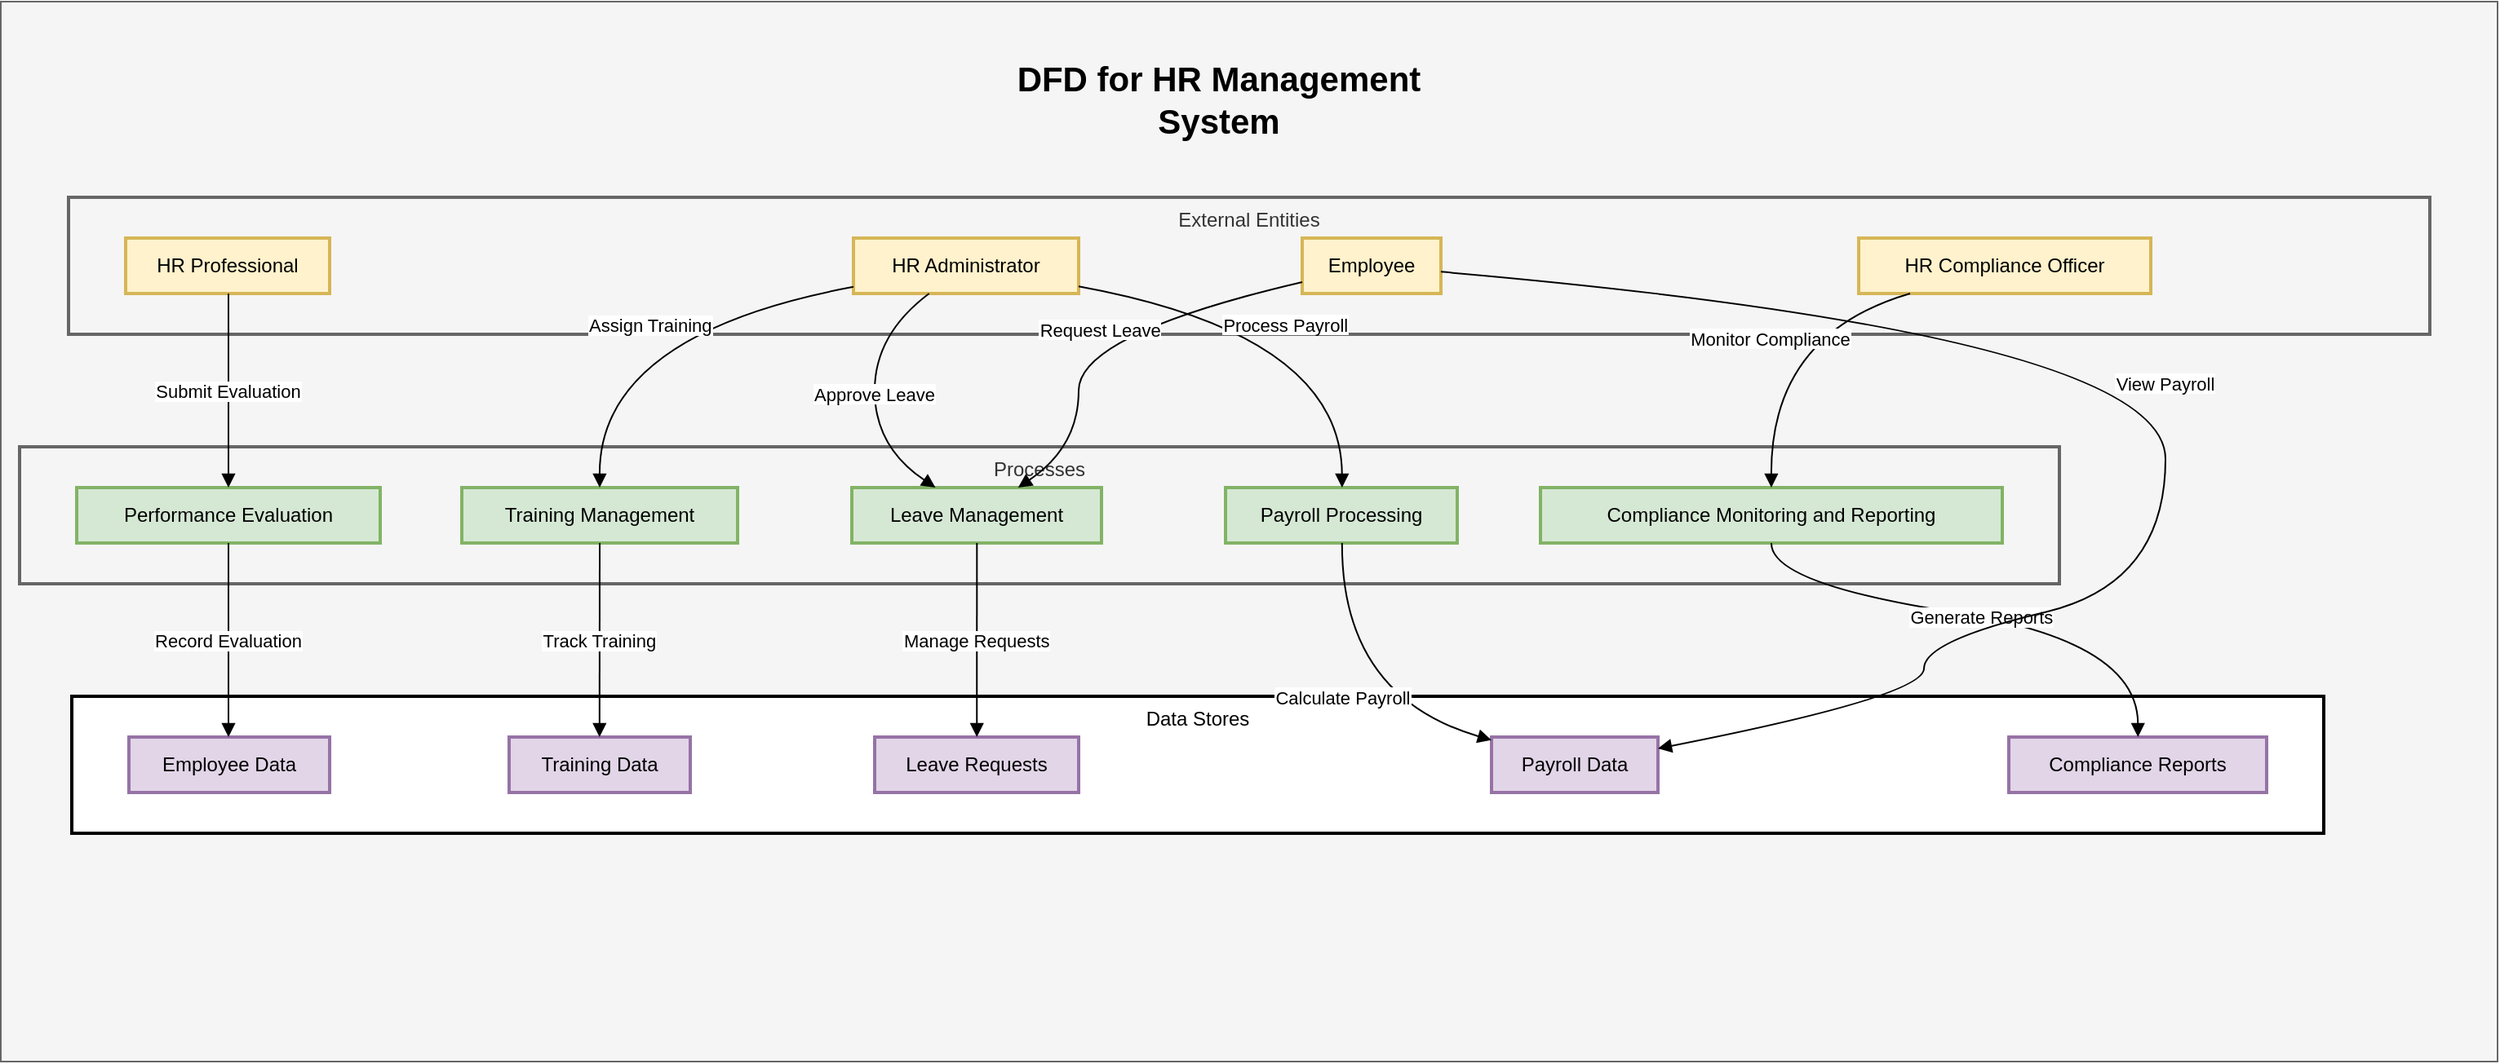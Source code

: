 <mxfile version="24.5.2" type="device">
  <diagram name="Page-1" id="FeXMVjqpmwhc85rIKCMG">
    <mxGraphModel dx="1434" dy="1795" grid="1" gridSize="10" guides="1" tooltips="1" connect="1" arrows="1" fold="1" page="1" pageScale="1" pageWidth="850" pageHeight="1100" math="0" shadow="0">
      <root>
        <mxCell id="0" />
        <mxCell id="1" parent="0" />
        <mxCell id="R9_AwcOZCo2h9wKXxd8i-121" value="" style="rounded=0;whiteSpace=wrap;html=1;fillColor=#f5f5f5;fontColor=#333333;strokeColor=#666666;" parent="1" vertex="1">
          <mxGeometry x="8.5" y="-100" width="1530" height="650" as="geometry" />
        </mxCell>
        <mxCell id="R9_AwcOZCo2h9wKXxd8i-92" value="Data Stores" style="whiteSpace=wrap;strokeWidth=2;verticalAlign=top;" parent="1" vertex="1">
          <mxGeometry x="52" y="326" width="1380" height="84" as="geometry" />
        </mxCell>
        <mxCell id="R9_AwcOZCo2h9wKXxd8i-93" value="Employee Data" style="whiteSpace=wrap;strokeWidth=2;fillColor=#e1d5e7;strokeColor=#9673a6;" parent="1" vertex="1">
          <mxGeometry x="87" y="351" width="123" height="34" as="geometry" />
        </mxCell>
        <mxCell id="R9_AwcOZCo2h9wKXxd8i-94" value="Training Data" style="whiteSpace=wrap;strokeWidth=2;fillColor=#e1d5e7;strokeColor=#9673a6;" parent="1" vertex="1">
          <mxGeometry x="320" y="351" width="111" height="34" as="geometry" />
        </mxCell>
        <mxCell id="R9_AwcOZCo2h9wKXxd8i-95" value="Leave Requests" style="whiteSpace=wrap;strokeWidth=2;fillColor=#e1d5e7;strokeColor=#9673a6;" parent="1" vertex="1">
          <mxGeometry x="544" y="351" width="125" height="34" as="geometry" />
        </mxCell>
        <mxCell id="R9_AwcOZCo2h9wKXxd8i-96" value="Payroll Data" style="whiteSpace=wrap;strokeWidth=2;fillColor=#e1d5e7;strokeColor=#9673a6;" parent="1" vertex="1">
          <mxGeometry x="922" y="351" width="102" height="34" as="geometry" />
        </mxCell>
        <mxCell id="R9_AwcOZCo2h9wKXxd8i-97" value="Compliance Reports" style="whiteSpace=wrap;strokeWidth=2;fillColor=#e1d5e7;strokeColor=#9673a6;" parent="1" vertex="1">
          <mxGeometry x="1239" y="351" width="158" height="34" as="geometry" />
        </mxCell>
        <mxCell id="R9_AwcOZCo2h9wKXxd8i-98" value="Processes" style="whiteSpace=wrap;strokeWidth=2;verticalAlign=top;fillColor=#f5f5f5;fontColor=#333333;strokeColor=#666666;" parent="1" vertex="1">
          <mxGeometry x="20" y="173" width="1250" height="84" as="geometry" />
        </mxCell>
        <mxCell id="R9_AwcOZCo2h9wKXxd8i-99" value="Performance Evaluation" style="whiteSpace=wrap;strokeWidth=2;fillColor=#d5e8d4;strokeColor=#82b366;" parent="1" vertex="1">
          <mxGeometry x="55" y="198" width="186" height="34" as="geometry" />
        </mxCell>
        <mxCell id="R9_AwcOZCo2h9wKXxd8i-100" value="Training Management" style="whiteSpace=wrap;strokeWidth=2;fillColor=#d5e8d4;strokeColor=#82b366;" parent="1" vertex="1">
          <mxGeometry x="291" y="198" width="169" height="34" as="geometry" />
        </mxCell>
        <mxCell id="R9_AwcOZCo2h9wKXxd8i-101" value="Leave Management" style="whiteSpace=wrap;strokeWidth=2;fillColor=#d5e8d4;strokeColor=#82b366;" parent="1" vertex="1">
          <mxGeometry x="530" y="198" width="153" height="34" as="geometry" />
        </mxCell>
        <mxCell id="R9_AwcOZCo2h9wKXxd8i-102" value="Payroll Processing" style="whiteSpace=wrap;strokeWidth=2;fillColor=#d5e8d4;strokeColor=#82b366;" parent="1" vertex="1">
          <mxGeometry x="759" y="198" width="142" height="34" as="geometry" />
        </mxCell>
        <mxCell id="R9_AwcOZCo2h9wKXxd8i-103" value="Compliance Monitoring and Reporting" style="whiteSpace=wrap;strokeWidth=2;fillColor=#d5e8d4;strokeColor=#82b366;" parent="1" vertex="1">
          <mxGeometry x="952" y="198" width="283" height="34" as="geometry" />
        </mxCell>
        <mxCell id="R9_AwcOZCo2h9wKXxd8i-104" value="External Entities" style="whiteSpace=wrap;strokeWidth=2;verticalAlign=top;fillColor=#f5f5f5;fontColor=#333333;strokeColor=#666666;" parent="1" vertex="1">
          <mxGeometry x="50" y="20" width="1447" height="84" as="geometry" />
        </mxCell>
        <mxCell id="R9_AwcOZCo2h9wKXxd8i-105" value="HR Professional" style="whiteSpace=wrap;strokeWidth=2;fillColor=#fff2cc;strokeColor=#d6b656;" parent="1" vertex="1">
          <mxGeometry x="85" y="45" width="125" height="34" as="geometry" />
        </mxCell>
        <mxCell id="R9_AwcOZCo2h9wKXxd8i-106" value="HR Administrator" style="whiteSpace=wrap;strokeWidth=2;fillColor=#fff2cc;strokeColor=#d6b656;" parent="1" vertex="1">
          <mxGeometry x="531" y="45" width="138" height="34" as="geometry" />
        </mxCell>
        <mxCell id="R9_AwcOZCo2h9wKXxd8i-107" value="HR Compliance Officer" style="whiteSpace=wrap;strokeWidth=2;fillColor=#fff2cc;strokeColor=#d6b656;" parent="1" vertex="1">
          <mxGeometry x="1147" y="45" width="179" height="34" as="geometry" />
        </mxCell>
        <mxCell id="R9_AwcOZCo2h9wKXxd8i-108" value="Employee" style="whiteSpace=wrap;strokeWidth=2;fillColor=#fff2cc;strokeColor=#d6b656;" parent="1" vertex="1">
          <mxGeometry x="806" y="45" width="85" height="34" as="geometry" />
        </mxCell>
        <mxCell id="R9_AwcOZCo2h9wKXxd8i-109" value="Submit Evaluation" style="curved=1;startArrow=none;endArrow=block;exitX=0.504;exitY=1;entryX=0.5;entryY=0;rounded=0;" parent="1" source="R9_AwcOZCo2h9wKXxd8i-105" target="R9_AwcOZCo2h9wKXxd8i-99" edge="1">
          <mxGeometry relative="1" as="geometry">
            <Array as="points" />
          </mxGeometry>
        </mxCell>
        <mxCell id="R9_AwcOZCo2h9wKXxd8i-110" value="Assign Training" style="curved=1;startArrow=none;endArrow=block;exitX=0.001;exitY=0.879;entryX=0.5;entryY=0;rounded=0;" parent="1" source="R9_AwcOZCo2h9wKXxd8i-106" target="R9_AwcOZCo2h9wKXxd8i-100" edge="1">
          <mxGeometry relative="1" as="geometry">
            <Array as="points">
              <mxPoint x="375" y="104" />
            </Array>
          </mxGeometry>
        </mxCell>
        <mxCell id="R9_AwcOZCo2h9wKXxd8i-111" value="Approve Leave" style="curved=1;startArrow=none;endArrow=block;exitX=0.336;exitY=1;entryX=0.335;entryY=0;rounded=0;" parent="1" source="R9_AwcOZCo2h9wKXxd8i-106" target="R9_AwcOZCo2h9wKXxd8i-101" edge="1">
          <mxGeometry relative="1" as="geometry">
            <Array as="points">
              <mxPoint x="544" y="104" />
              <mxPoint x="544" y="173" />
            </Array>
          </mxGeometry>
        </mxCell>
        <mxCell id="R9_AwcOZCo2h9wKXxd8i-112" value="Process Payroll" style="curved=1;startArrow=none;endArrow=block;exitX=0.998;exitY=0.869;entryX=0.503;entryY=0;rounded=0;" parent="1" source="R9_AwcOZCo2h9wKXxd8i-106" target="R9_AwcOZCo2h9wKXxd8i-102" edge="1">
          <mxGeometry relative="1" as="geometry">
            <Array as="points">
              <mxPoint x="830" y="104" />
            </Array>
          </mxGeometry>
        </mxCell>
        <mxCell id="R9_AwcOZCo2h9wKXxd8i-113" value="Monitor Compliance" style="curved=1;startArrow=none;endArrow=block;exitX=0.176;exitY=1;entryX=0.5;entryY=0;rounded=0;" parent="1" source="R9_AwcOZCo2h9wKXxd8i-107" target="R9_AwcOZCo2h9wKXxd8i-103" edge="1">
          <mxGeometry relative="1" as="geometry">
            <Array as="points">
              <mxPoint x="1093" y="104" />
            </Array>
          </mxGeometry>
        </mxCell>
        <mxCell id="R9_AwcOZCo2h9wKXxd8i-114" value="Record Evaluation" style="curved=1;startArrow=none;endArrow=block;exitX=0.5;exitY=1;entryX=0.496;entryY=0;rounded=0;" parent="1" source="R9_AwcOZCo2h9wKXxd8i-99" target="R9_AwcOZCo2h9wKXxd8i-93" edge="1">
          <mxGeometry relative="1" as="geometry">
            <Array as="points" />
          </mxGeometry>
        </mxCell>
        <mxCell id="R9_AwcOZCo2h9wKXxd8i-115" value="Track Training" style="curved=1;startArrow=none;endArrow=block;exitX=0.5;exitY=1;entryX=0.499;entryY=0;rounded=0;" parent="1" source="R9_AwcOZCo2h9wKXxd8i-100" target="R9_AwcOZCo2h9wKXxd8i-94" edge="1">
          <mxGeometry relative="1" as="geometry">
            <Array as="points" />
          </mxGeometry>
        </mxCell>
        <mxCell id="R9_AwcOZCo2h9wKXxd8i-116" value="Manage Requests" style="curved=1;startArrow=none;endArrow=block;exitX=0.501;exitY=1;entryX=0.501;entryY=0;rounded=0;" parent="1" source="R9_AwcOZCo2h9wKXxd8i-101" target="R9_AwcOZCo2h9wKXxd8i-95" edge="1">
          <mxGeometry relative="1" as="geometry">
            <Array as="points" />
          </mxGeometry>
        </mxCell>
        <mxCell id="R9_AwcOZCo2h9wKXxd8i-117" value="Calculate Payroll" style="curved=1;startArrow=none;endArrow=block;exitX=0.503;exitY=1;entryX=0.004;entryY=0.059;rounded=0;" parent="1" source="R9_AwcOZCo2h9wKXxd8i-102" target="R9_AwcOZCo2h9wKXxd8i-96" edge="1">
          <mxGeometry relative="1" as="geometry">
            <Array as="points">
              <mxPoint x="830" y="326" />
            </Array>
          </mxGeometry>
        </mxCell>
        <mxCell id="R9_AwcOZCo2h9wKXxd8i-118" value="Generate Reports" style="curved=1;startArrow=none;endArrow=block;exitX=0.5;exitY=1;entryX=0.501;entryY=0;rounded=0;" parent="1" source="R9_AwcOZCo2h9wKXxd8i-103" target="R9_AwcOZCo2h9wKXxd8i-97" edge="1">
          <mxGeometry relative="1" as="geometry">
            <Array as="points">
              <mxPoint x="1093" y="257" />
              <mxPoint x="1318" y="292" />
            </Array>
          </mxGeometry>
        </mxCell>
        <mxCell id="R9_AwcOZCo2h9wKXxd8i-119" value="Request Leave" style="curved=1;startArrow=none;endArrow=block;exitX=0.002;exitY=0.792;entryX=0.666;entryY=0;rounded=0;" parent="1" source="R9_AwcOZCo2h9wKXxd8i-108" target="R9_AwcOZCo2h9wKXxd8i-101" edge="1">
          <mxGeometry relative="1" as="geometry">
            <Array as="points">
              <mxPoint x="669" y="104" />
              <mxPoint x="669" y="173" />
            </Array>
          </mxGeometry>
        </mxCell>
        <mxCell id="R9_AwcOZCo2h9wKXxd8i-120" value="View Payroll" style="curved=1;startArrow=none;endArrow=block;exitX=0.998;exitY=0.608;entryX=1.005;entryY=0.204;rounded=0;" parent="1" source="R9_AwcOZCo2h9wKXxd8i-108" target="R9_AwcOZCo2h9wKXxd8i-96" edge="1">
          <mxGeometry relative="1" as="geometry">
            <Array as="points">
              <mxPoint x="1335" y="104" />
              <mxPoint x="1335" y="257" />
              <mxPoint x="1187" y="292" />
              <mxPoint x="1187" y="326" />
            </Array>
          </mxGeometry>
        </mxCell>
        <mxCell id="QSpBG2WEl7tt7MtHN_0N-1" value="&lt;b&gt;&lt;font style=&quot;font-size: 21px;&quot;&gt;DFD for HR Management System&lt;/font&gt;&lt;/b&gt;" style="text;html=1;align=center;verticalAlign=middle;whiteSpace=wrap;rounded=0;" parent="1" vertex="1">
          <mxGeometry x="630" y="-100" width="250" height="120" as="geometry" />
        </mxCell>
      </root>
    </mxGraphModel>
  </diagram>
</mxfile>
